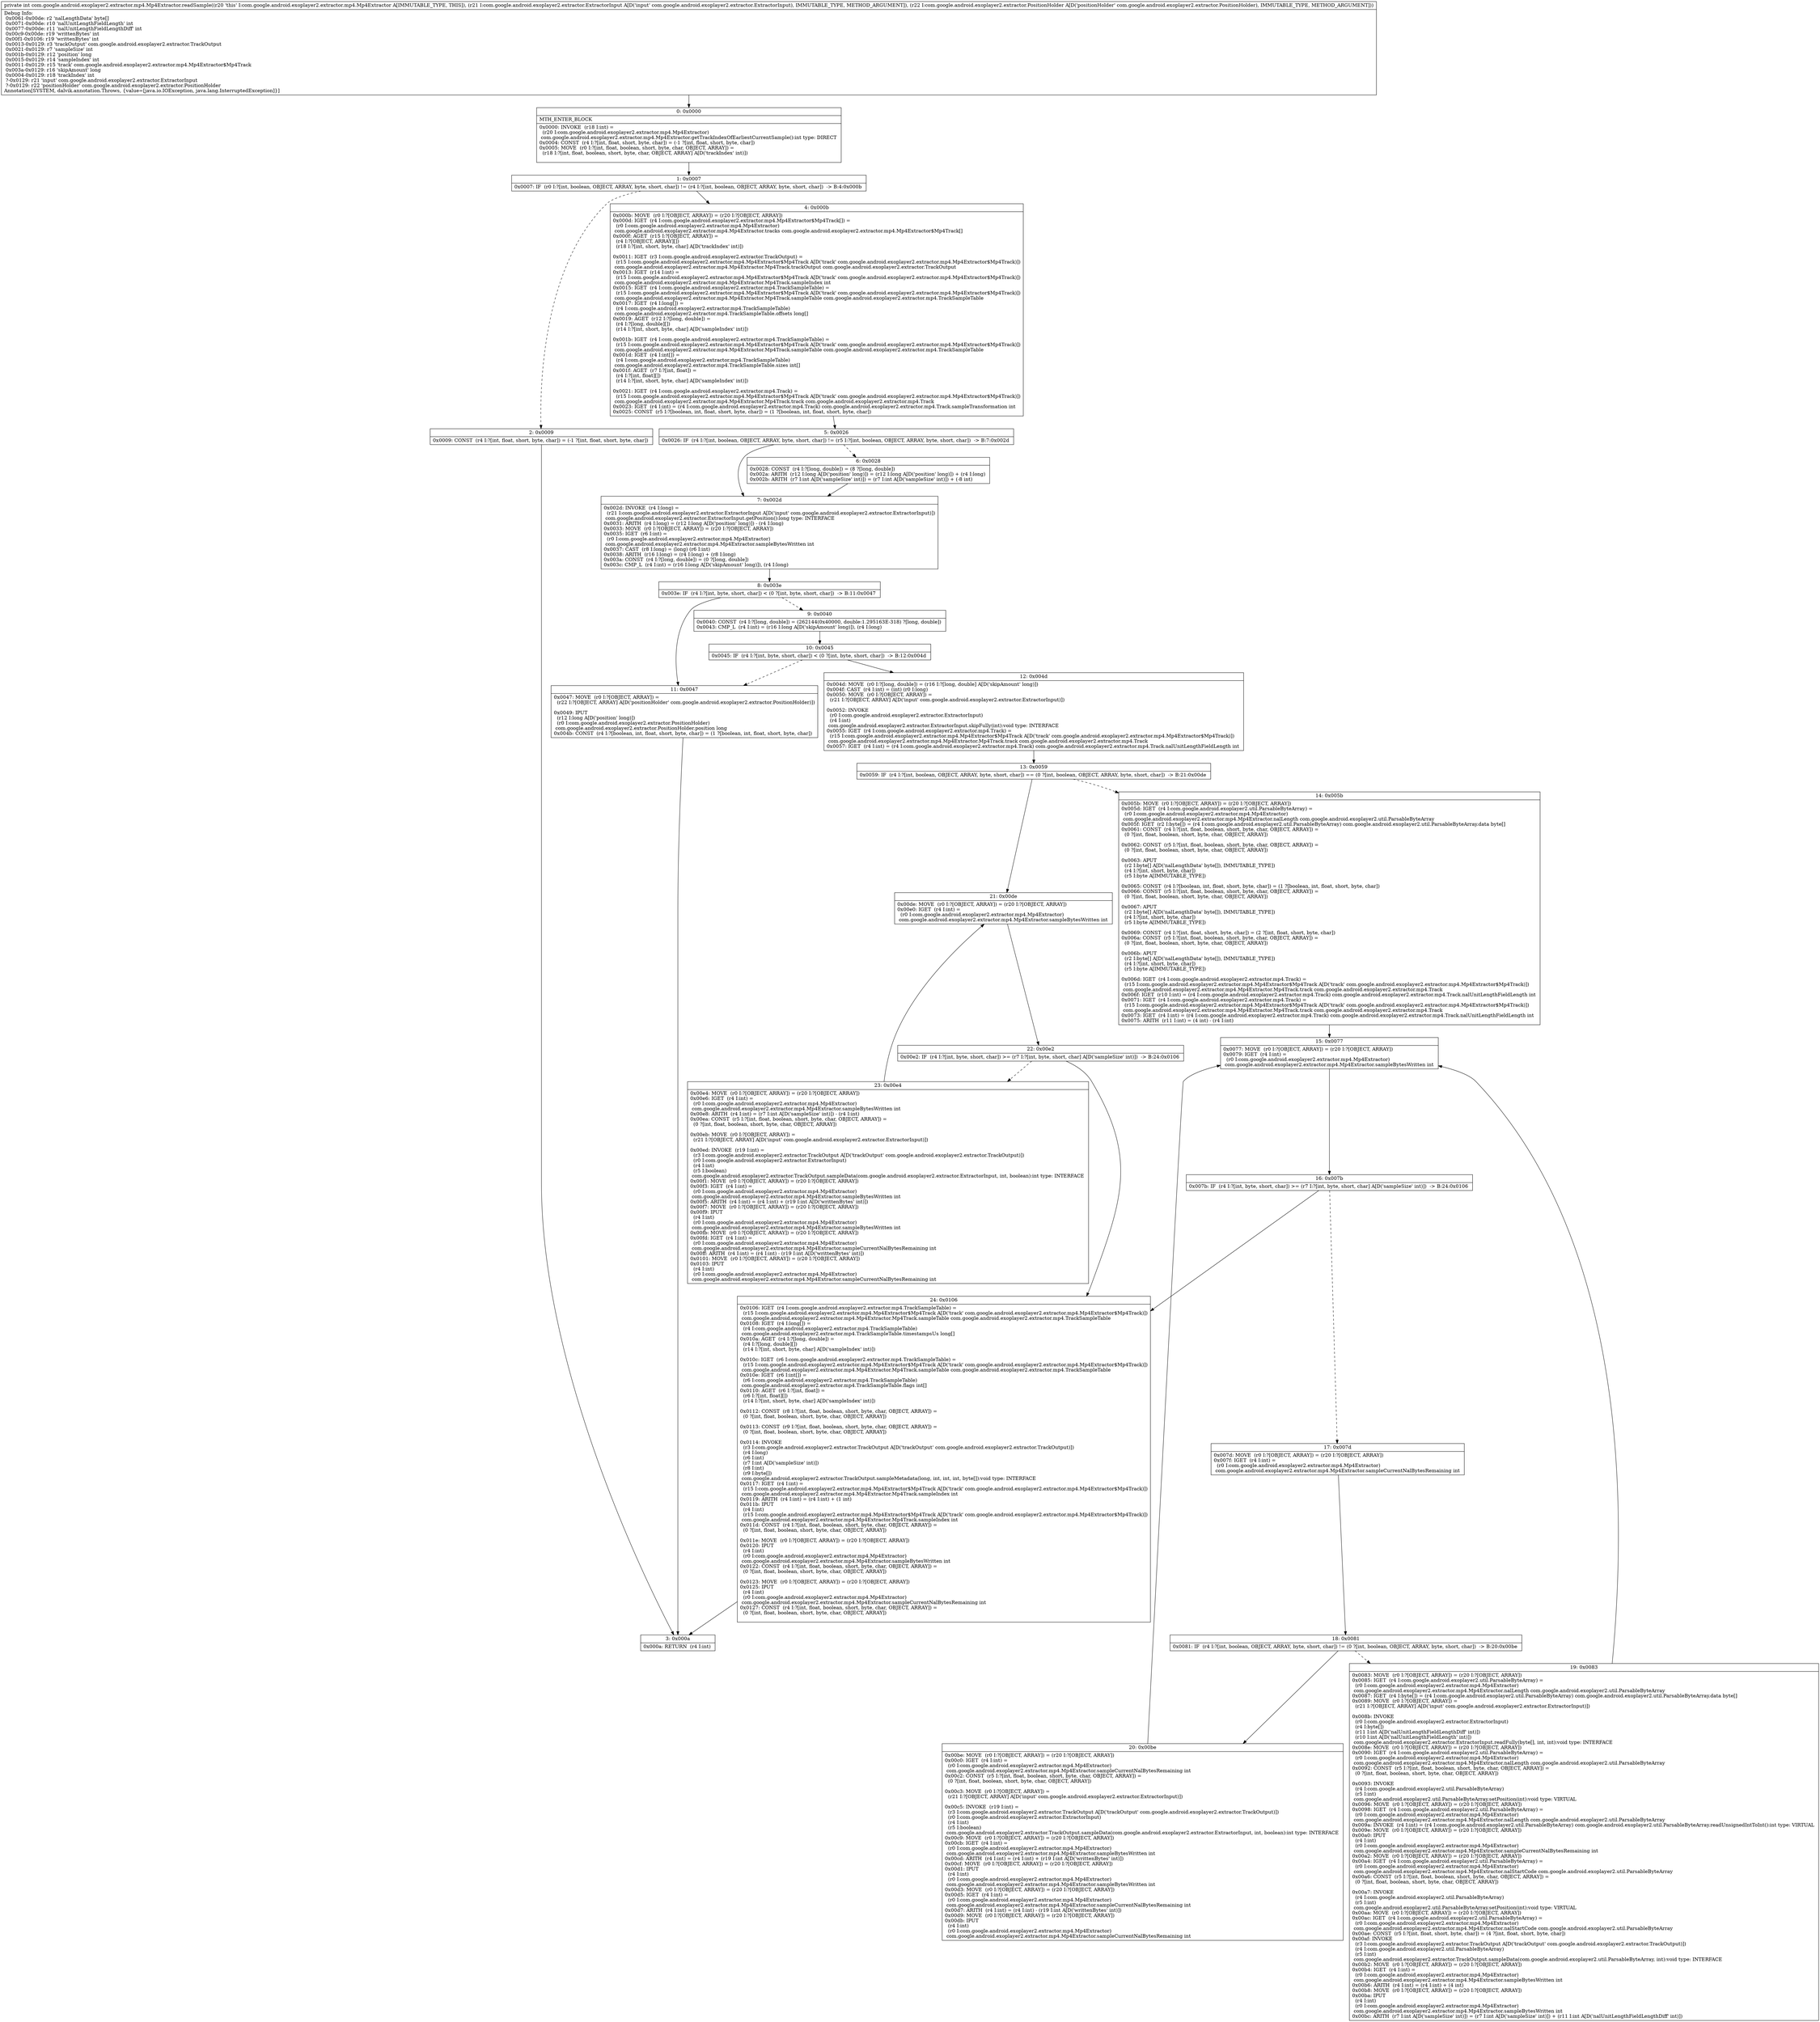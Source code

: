 digraph "CFG forcom.google.android.exoplayer2.extractor.mp4.Mp4Extractor.readSample(Lcom\/google\/android\/exoplayer2\/extractor\/ExtractorInput;Lcom\/google\/android\/exoplayer2\/extractor\/PositionHolder;)I" {
Node_0 [shape=record,label="{0\:\ 0x0000|MTH_ENTER_BLOCK\l|0x0000: INVOKE  (r18 I:int) = \l  (r20 I:com.google.android.exoplayer2.extractor.mp4.Mp4Extractor)\l com.google.android.exoplayer2.extractor.mp4.Mp4Extractor.getTrackIndexOfEarliestCurrentSample():int type: DIRECT \l0x0004: CONST  (r4 I:?[int, float, short, byte, char]) = (\-1 ?[int, float, short, byte, char]) \l0x0005: MOVE  (r0 I:?[int, float, boolean, short, byte, char, OBJECT, ARRAY]) = \l  (r18 I:?[int, float, boolean, short, byte, char, OBJECT, ARRAY] A[D('trackIndex' int)])\l \l}"];
Node_1 [shape=record,label="{1\:\ 0x0007|0x0007: IF  (r0 I:?[int, boolean, OBJECT, ARRAY, byte, short, char]) != (r4 I:?[int, boolean, OBJECT, ARRAY, byte, short, char])  \-\> B:4:0x000b \l}"];
Node_2 [shape=record,label="{2\:\ 0x0009|0x0009: CONST  (r4 I:?[int, float, short, byte, char]) = (\-1 ?[int, float, short, byte, char]) \l}"];
Node_3 [shape=record,label="{3\:\ 0x000a|0x000a: RETURN  (r4 I:int) \l}"];
Node_4 [shape=record,label="{4\:\ 0x000b|0x000b: MOVE  (r0 I:?[OBJECT, ARRAY]) = (r20 I:?[OBJECT, ARRAY]) \l0x000d: IGET  (r4 I:com.google.android.exoplayer2.extractor.mp4.Mp4Extractor$Mp4Track[]) = \l  (r0 I:com.google.android.exoplayer2.extractor.mp4.Mp4Extractor)\l com.google.android.exoplayer2.extractor.mp4.Mp4Extractor.tracks com.google.android.exoplayer2.extractor.mp4.Mp4Extractor$Mp4Track[] \l0x000f: AGET  (r15 I:?[OBJECT, ARRAY]) = \l  (r4 I:?[OBJECT, ARRAY][])\l  (r18 I:?[int, short, byte, char] A[D('trackIndex' int)])\l \l0x0011: IGET  (r3 I:com.google.android.exoplayer2.extractor.TrackOutput) = \l  (r15 I:com.google.android.exoplayer2.extractor.mp4.Mp4Extractor$Mp4Track A[D('track' com.google.android.exoplayer2.extractor.mp4.Mp4Extractor$Mp4Track)])\l com.google.android.exoplayer2.extractor.mp4.Mp4Extractor.Mp4Track.trackOutput com.google.android.exoplayer2.extractor.TrackOutput \l0x0013: IGET  (r14 I:int) = \l  (r15 I:com.google.android.exoplayer2.extractor.mp4.Mp4Extractor$Mp4Track A[D('track' com.google.android.exoplayer2.extractor.mp4.Mp4Extractor$Mp4Track)])\l com.google.android.exoplayer2.extractor.mp4.Mp4Extractor.Mp4Track.sampleIndex int \l0x0015: IGET  (r4 I:com.google.android.exoplayer2.extractor.mp4.TrackSampleTable) = \l  (r15 I:com.google.android.exoplayer2.extractor.mp4.Mp4Extractor$Mp4Track A[D('track' com.google.android.exoplayer2.extractor.mp4.Mp4Extractor$Mp4Track)])\l com.google.android.exoplayer2.extractor.mp4.Mp4Extractor.Mp4Track.sampleTable com.google.android.exoplayer2.extractor.mp4.TrackSampleTable \l0x0017: IGET  (r4 I:long[]) = \l  (r4 I:com.google.android.exoplayer2.extractor.mp4.TrackSampleTable)\l com.google.android.exoplayer2.extractor.mp4.TrackSampleTable.offsets long[] \l0x0019: AGET  (r12 I:?[long, double]) = \l  (r4 I:?[long, double][])\l  (r14 I:?[int, short, byte, char] A[D('sampleIndex' int)])\l \l0x001b: IGET  (r4 I:com.google.android.exoplayer2.extractor.mp4.TrackSampleTable) = \l  (r15 I:com.google.android.exoplayer2.extractor.mp4.Mp4Extractor$Mp4Track A[D('track' com.google.android.exoplayer2.extractor.mp4.Mp4Extractor$Mp4Track)])\l com.google.android.exoplayer2.extractor.mp4.Mp4Extractor.Mp4Track.sampleTable com.google.android.exoplayer2.extractor.mp4.TrackSampleTable \l0x001d: IGET  (r4 I:int[]) = \l  (r4 I:com.google.android.exoplayer2.extractor.mp4.TrackSampleTable)\l com.google.android.exoplayer2.extractor.mp4.TrackSampleTable.sizes int[] \l0x001f: AGET  (r7 I:?[int, float]) = \l  (r4 I:?[int, float][])\l  (r14 I:?[int, short, byte, char] A[D('sampleIndex' int)])\l \l0x0021: IGET  (r4 I:com.google.android.exoplayer2.extractor.mp4.Track) = \l  (r15 I:com.google.android.exoplayer2.extractor.mp4.Mp4Extractor$Mp4Track A[D('track' com.google.android.exoplayer2.extractor.mp4.Mp4Extractor$Mp4Track)])\l com.google.android.exoplayer2.extractor.mp4.Mp4Extractor.Mp4Track.track com.google.android.exoplayer2.extractor.mp4.Track \l0x0023: IGET  (r4 I:int) = (r4 I:com.google.android.exoplayer2.extractor.mp4.Track) com.google.android.exoplayer2.extractor.mp4.Track.sampleTransformation int \l0x0025: CONST  (r5 I:?[boolean, int, float, short, byte, char]) = (1 ?[boolean, int, float, short, byte, char]) \l}"];
Node_5 [shape=record,label="{5\:\ 0x0026|0x0026: IF  (r4 I:?[int, boolean, OBJECT, ARRAY, byte, short, char]) != (r5 I:?[int, boolean, OBJECT, ARRAY, byte, short, char])  \-\> B:7:0x002d \l}"];
Node_6 [shape=record,label="{6\:\ 0x0028|0x0028: CONST  (r4 I:?[long, double]) = (8 ?[long, double]) \l0x002a: ARITH  (r12 I:long A[D('position' long)]) = (r12 I:long A[D('position' long)]) + (r4 I:long) \l0x002b: ARITH  (r7 I:int A[D('sampleSize' int)]) = (r7 I:int A[D('sampleSize' int)]) + (\-8 int) \l}"];
Node_7 [shape=record,label="{7\:\ 0x002d|0x002d: INVOKE  (r4 I:long) = \l  (r21 I:com.google.android.exoplayer2.extractor.ExtractorInput A[D('input' com.google.android.exoplayer2.extractor.ExtractorInput)])\l com.google.android.exoplayer2.extractor.ExtractorInput.getPosition():long type: INTERFACE \l0x0031: ARITH  (r4 I:long) = (r12 I:long A[D('position' long)]) \- (r4 I:long) \l0x0033: MOVE  (r0 I:?[OBJECT, ARRAY]) = (r20 I:?[OBJECT, ARRAY]) \l0x0035: IGET  (r6 I:int) = \l  (r0 I:com.google.android.exoplayer2.extractor.mp4.Mp4Extractor)\l com.google.android.exoplayer2.extractor.mp4.Mp4Extractor.sampleBytesWritten int \l0x0037: CAST  (r8 I:long) = (long) (r6 I:int) \l0x0038: ARITH  (r16 I:long) = (r4 I:long) + (r8 I:long) \l0x003a: CONST  (r4 I:?[long, double]) = (0 ?[long, double]) \l0x003c: CMP_L  (r4 I:int) = (r16 I:long A[D('skipAmount' long)]), (r4 I:long) \l}"];
Node_8 [shape=record,label="{8\:\ 0x003e|0x003e: IF  (r4 I:?[int, byte, short, char]) \< (0 ?[int, byte, short, char])  \-\> B:11:0x0047 \l}"];
Node_9 [shape=record,label="{9\:\ 0x0040|0x0040: CONST  (r4 I:?[long, double]) = (262144(0x40000, double:1.295163E\-318) ?[long, double]) \l0x0043: CMP_L  (r4 I:int) = (r16 I:long A[D('skipAmount' long)]), (r4 I:long) \l}"];
Node_10 [shape=record,label="{10\:\ 0x0045|0x0045: IF  (r4 I:?[int, byte, short, char]) \< (0 ?[int, byte, short, char])  \-\> B:12:0x004d \l}"];
Node_11 [shape=record,label="{11\:\ 0x0047|0x0047: MOVE  (r0 I:?[OBJECT, ARRAY]) = \l  (r22 I:?[OBJECT, ARRAY] A[D('positionHolder' com.google.android.exoplayer2.extractor.PositionHolder)])\l \l0x0049: IPUT  \l  (r12 I:long A[D('position' long)])\l  (r0 I:com.google.android.exoplayer2.extractor.PositionHolder)\l com.google.android.exoplayer2.extractor.PositionHolder.position long \l0x004b: CONST  (r4 I:?[boolean, int, float, short, byte, char]) = (1 ?[boolean, int, float, short, byte, char]) \l}"];
Node_12 [shape=record,label="{12\:\ 0x004d|0x004d: MOVE  (r0 I:?[long, double]) = (r16 I:?[long, double] A[D('skipAmount' long)]) \l0x004f: CAST  (r4 I:int) = (int) (r0 I:long) \l0x0050: MOVE  (r0 I:?[OBJECT, ARRAY]) = \l  (r21 I:?[OBJECT, ARRAY] A[D('input' com.google.android.exoplayer2.extractor.ExtractorInput)])\l \l0x0052: INVOKE  \l  (r0 I:com.google.android.exoplayer2.extractor.ExtractorInput)\l  (r4 I:int)\l com.google.android.exoplayer2.extractor.ExtractorInput.skipFully(int):void type: INTERFACE \l0x0055: IGET  (r4 I:com.google.android.exoplayer2.extractor.mp4.Track) = \l  (r15 I:com.google.android.exoplayer2.extractor.mp4.Mp4Extractor$Mp4Track A[D('track' com.google.android.exoplayer2.extractor.mp4.Mp4Extractor$Mp4Track)])\l com.google.android.exoplayer2.extractor.mp4.Mp4Extractor.Mp4Track.track com.google.android.exoplayer2.extractor.mp4.Track \l0x0057: IGET  (r4 I:int) = (r4 I:com.google.android.exoplayer2.extractor.mp4.Track) com.google.android.exoplayer2.extractor.mp4.Track.nalUnitLengthFieldLength int \l}"];
Node_13 [shape=record,label="{13\:\ 0x0059|0x0059: IF  (r4 I:?[int, boolean, OBJECT, ARRAY, byte, short, char]) == (0 ?[int, boolean, OBJECT, ARRAY, byte, short, char])  \-\> B:21:0x00de \l}"];
Node_14 [shape=record,label="{14\:\ 0x005b|0x005b: MOVE  (r0 I:?[OBJECT, ARRAY]) = (r20 I:?[OBJECT, ARRAY]) \l0x005d: IGET  (r4 I:com.google.android.exoplayer2.util.ParsableByteArray) = \l  (r0 I:com.google.android.exoplayer2.extractor.mp4.Mp4Extractor)\l com.google.android.exoplayer2.extractor.mp4.Mp4Extractor.nalLength com.google.android.exoplayer2.util.ParsableByteArray \l0x005f: IGET  (r2 I:byte[]) = (r4 I:com.google.android.exoplayer2.util.ParsableByteArray) com.google.android.exoplayer2.util.ParsableByteArray.data byte[] \l0x0061: CONST  (r4 I:?[int, float, boolean, short, byte, char, OBJECT, ARRAY]) = \l  (0 ?[int, float, boolean, short, byte, char, OBJECT, ARRAY])\l \l0x0062: CONST  (r5 I:?[int, float, boolean, short, byte, char, OBJECT, ARRAY]) = \l  (0 ?[int, float, boolean, short, byte, char, OBJECT, ARRAY])\l \l0x0063: APUT  \l  (r2 I:byte[] A[D('nalLengthData' byte[]), IMMUTABLE_TYPE])\l  (r4 I:?[int, short, byte, char])\l  (r5 I:byte A[IMMUTABLE_TYPE])\l \l0x0065: CONST  (r4 I:?[boolean, int, float, short, byte, char]) = (1 ?[boolean, int, float, short, byte, char]) \l0x0066: CONST  (r5 I:?[int, float, boolean, short, byte, char, OBJECT, ARRAY]) = \l  (0 ?[int, float, boolean, short, byte, char, OBJECT, ARRAY])\l \l0x0067: APUT  \l  (r2 I:byte[] A[D('nalLengthData' byte[]), IMMUTABLE_TYPE])\l  (r4 I:?[int, short, byte, char])\l  (r5 I:byte A[IMMUTABLE_TYPE])\l \l0x0069: CONST  (r4 I:?[int, float, short, byte, char]) = (2 ?[int, float, short, byte, char]) \l0x006a: CONST  (r5 I:?[int, float, boolean, short, byte, char, OBJECT, ARRAY]) = \l  (0 ?[int, float, boolean, short, byte, char, OBJECT, ARRAY])\l \l0x006b: APUT  \l  (r2 I:byte[] A[D('nalLengthData' byte[]), IMMUTABLE_TYPE])\l  (r4 I:?[int, short, byte, char])\l  (r5 I:byte A[IMMUTABLE_TYPE])\l \l0x006d: IGET  (r4 I:com.google.android.exoplayer2.extractor.mp4.Track) = \l  (r15 I:com.google.android.exoplayer2.extractor.mp4.Mp4Extractor$Mp4Track A[D('track' com.google.android.exoplayer2.extractor.mp4.Mp4Extractor$Mp4Track)])\l com.google.android.exoplayer2.extractor.mp4.Mp4Extractor.Mp4Track.track com.google.android.exoplayer2.extractor.mp4.Track \l0x006f: IGET  (r10 I:int) = (r4 I:com.google.android.exoplayer2.extractor.mp4.Track) com.google.android.exoplayer2.extractor.mp4.Track.nalUnitLengthFieldLength int \l0x0071: IGET  (r4 I:com.google.android.exoplayer2.extractor.mp4.Track) = \l  (r15 I:com.google.android.exoplayer2.extractor.mp4.Mp4Extractor$Mp4Track A[D('track' com.google.android.exoplayer2.extractor.mp4.Mp4Extractor$Mp4Track)])\l com.google.android.exoplayer2.extractor.mp4.Mp4Extractor.Mp4Track.track com.google.android.exoplayer2.extractor.mp4.Track \l0x0073: IGET  (r4 I:int) = (r4 I:com.google.android.exoplayer2.extractor.mp4.Track) com.google.android.exoplayer2.extractor.mp4.Track.nalUnitLengthFieldLength int \l0x0075: ARITH  (r11 I:int) = (4 int) \- (r4 I:int) \l}"];
Node_15 [shape=record,label="{15\:\ 0x0077|0x0077: MOVE  (r0 I:?[OBJECT, ARRAY]) = (r20 I:?[OBJECT, ARRAY]) \l0x0079: IGET  (r4 I:int) = \l  (r0 I:com.google.android.exoplayer2.extractor.mp4.Mp4Extractor)\l com.google.android.exoplayer2.extractor.mp4.Mp4Extractor.sampleBytesWritten int \l}"];
Node_16 [shape=record,label="{16\:\ 0x007b|0x007b: IF  (r4 I:?[int, byte, short, char]) \>= (r7 I:?[int, byte, short, char] A[D('sampleSize' int)])  \-\> B:24:0x0106 \l}"];
Node_17 [shape=record,label="{17\:\ 0x007d|0x007d: MOVE  (r0 I:?[OBJECT, ARRAY]) = (r20 I:?[OBJECT, ARRAY]) \l0x007f: IGET  (r4 I:int) = \l  (r0 I:com.google.android.exoplayer2.extractor.mp4.Mp4Extractor)\l com.google.android.exoplayer2.extractor.mp4.Mp4Extractor.sampleCurrentNalBytesRemaining int \l}"];
Node_18 [shape=record,label="{18\:\ 0x0081|0x0081: IF  (r4 I:?[int, boolean, OBJECT, ARRAY, byte, short, char]) != (0 ?[int, boolean, OBJECT, ARRAY, byte, short, char])  \-\> B:20:0x00be \l}"];
Node_19 [shape=record,label="{19\:\ 0x0083|0x0083: MOVE  (r0 I:?[OBJECT, ARRAY]) = (r20 I:?[OBJECT, ARRAY]) \l0x0085: IGET  (r4 I:com.google.android.exoplayer2.util.ParsableByteArray) = \l  (r0 I:com.google.android.exoplayer2.extractor.mp4.Mp4Extractor)\l com.google.android.exoplayer2.extractor.mp4.Mp4Extractor.nalLength com.google.android.exoplayer2.util.ParsableByteArray \l0x0087: IGET  (r4 I:byte[]) = (r4 I:com.google.android.exoplayer2.util.ParsableByteArray) com.google.android.exoplayer2.util.ParsableByteArray.data byte[] \l0x0089: MOVE  (r0 I:?[OBJECT, ARRAY]) = \l  (r21 I:?[OBJECT, ARRAY] A[D('input' com.google.android.exoplayer2.extractor.ExtractorInput)])\l \l0x008b: INVOKE  \l  (r0 I:com.google.android.exoplayer2.extractor.ExtractorInput)\l  (r4 I:byte[])\l  (r11 I:int A[D('nalUnitLengthFieldLengthDiff' int)])\l  (r10 I:int A[D('nalUnitLengthFieldLength' int)])\l com.google.android.exoplayer2.extractor.ExtractorInput.readFully(byte[], int, int):void type: INTERFACE \l0x008e: MOVE  (r0 I:?[OBJECT, ARRAY]) = (r20 I:?[OBJECT, ARRAY]) \l0x0090: IGET  (r4 I:com.google.android.exoplayer2.util.ParsableByteArray) = \l  (r0 I:com.google.android.exoplayer2.extractor.mp4.Mp4Extractor)\l com.google.android.exoplayer2.extractor.mp4.Mp4Extractor.nalLength com.google.android.exoplayer2.util.ParsableByteArray \l0x0092: CONST  (r5 I:?[int, float, boolean, short, byte, char, OBJECT, ARRAY]) = \l  (0 ?[int, float, boolean, short, byte, char, OBJECT, ARRAY])\l \l0x0093: INVOKE  \l  (r4 I:com.google.android.exoplayer2.util.ParsableByteArray)\l  (r5 I:int)\l com.google.android.exoplayer2.util.ParsableByteArray.setPosition(int):void type: VIRTUAL \l0x0096: MOVE  (r0 I:?[OBJECT, ARRAY]) = (r20 I:?[OBJECT, ARRAY]) \l0x0098: IGET  (r4 I:com.google.android.exoplayer2.util.ParsableByteArray) = \l  (r0 I:com.google.android.exoplayer2.extractor.mp4.Mp4Extractor)\l com.google.android.exoplayer2.extractor.mp4.Mp4Extractor.nalLength com.google.android.exoplayer2.util.ParsableByteArray \l0x009a: INVOKE  (r4 I:int) = (r4 I:com.google.android.exoplayer2.util.ParsableByteArray) com.google.android.exoplayer2.util.ParsableByteArray.readUnsignedIntToInt():int type: VIRTUAL \l0x009e: MOVE  (r0 I:?[OBJECT, ARRAY]) = (r20 I:?[OBJECT, ARRAY]) \l0x00a0: IPUT  \l  (r4 I:int)\l  (r0 I:com.google.android.exoplayer2.extractor.mp4.Mp4Extractor)\l com.google.android.exoplayer2.extractor.mp4.Mp4Extractor.sampleCurrentNalBytesRemaining int \l0x00a2: MOVE  (r0 I:?[OBJECT, ARRAY]) = (r20 I:?[OBJECT, ARRAY]) \l0x00a4: IGET  (r4 I:com.google.android.exoplayer2.util.ParsableByteArray) = \l  (r0 I:com.google.android.exoplayer2.extractor.mp4.Mp4Extractor)\l com.google.android.exoplayer2.extractor.mp4.Mp4Extractor.nalStartCode com.google.android.exoplayer2.util.ParsableByteArray \l0x00a6: CONST  (r5 I:?[int, float, boolean, short, byte, char, OBJECT, ARRAY]) = \l  (0 ?[int, float, boolean, short, byte, char, OBJECT, ARRAY])\l \l0x00a7: INVOKE  \l  (r4 I:com.google.android.exoplayer2.util.ParsableByteArray)\l  (r5 I:int)\l com.google.android.exoplayer2.util.ParsableByteArray.setPosition(int):void type: VIRTUAL \l0x00aa: MOVE  (r0 I:?[OBJECT, ARRAY]) = (r20 I:?[OBJECT, ARRAY]) \l0x00ac: IGET  (r4 I:com.google.android.exoplayer2.util.ParsableByteArray) = \l  (r0 I:com.google.android.exoplayer2.extractor.mp4.Mp4Extractor)\l com.google.android.exoplayer2.extractor.mp4.Mp4Extractor.nalStartCode com.google.android.exoplayer2.util.ParsableByteArray \l0x00ae: CONST  (r5 I:?[int, float, short, byte, char]) = (4 ?[int, float, short, byte, char]) \l0x00af: INVOKE  \l  (r3 I:com.google.android.exoplayer2.extractor.TrackOutput A[D('trackOutput' com.google.android.exoplayer2.extractor.TrackOutput)])\l  (r4 I:com.google.android.exoplayer2.util.ParsableByteArray)\l  (r5 I:int)\l com.google.android.exoplayer2.extractor.TrackOutput.sampleData(com.google.android.exoplayer2.util.ParsableByteArray, int):void type: INTERFACE \l0x00b2: MOVE  (r0 I:?[OBJECT, ARRAY]) = (r20 I:?[OBJECT, ARRAY]) \l0x00b4: IGET  (r4 I:int) = \l  (r0 I:com.google.android.exoplayer2.extractor.mp4.Mp4Extractor)\l com.google.android.exoplayer2.extractor.mp4.Mp4Extractor.sampleBytesWritten int \l0x00b6: ARITH  (r4 I:int) = (r4 I:int) + (4 int) \l0x00b8: MOVE  (r0 I:?[OBJECT, ARRAY]) = (r20 I:?[OBJECT, ARRAY]) \l0x00ba: IPUT  \l  (r4 I:int)\l  (r0 I:com.google.android.exoplayer2.extractor.mp4.Mp4Extractor)\l com.google.android.exoplayer2.extractor.mp4.Mp4Extractor.sampleBytesWritten int \l0x00bc: ARITH  (r7 I:int A[D('sampleSize' int)]) = (r7 I:int A[D('sampleSize' int)]) + (r11 I:int A[D('nalUnitLengthFieldLengthDiff' int)]) \l}"];
Node_20 [shape=record,label="{20\:\ 0x00be|0x00be: MOVE  (r0 I:?[OBJECT, ARRAY]) = (r20 I:?[OBJECT, ARRAY]) \l0x00c0: IGET  (r4 I:int) = \l  (r0 I:com.google.android.exoplayer2.extractor.mp4.Mp4Extractor)\l com.google.android.exoplayer2.extractor.mp4.Mp4Extractor.sampleCurrentNalBytesRemaining int \l0x00c2: CONST  (r5 I:?[int, float, boolean, short, byte, char, OBJECT, ARRAY]) = \l  (0 ?[int, float, boolean, short, byte, char, OBJECT, ARRAY])\l \l0x00c3: MOVE  (r0 I:?[OBJECT, ARRAY]) = \l  (r21 I:?[OBJECT, ARRAY] A[D('input' com.google.android.exoplayer2.extractor.ExtractorInput)])\l \l0x00c5: INVOKE  (r19 I:int) = \l  (r3 I:com.google.android.exoplayer2.extractor.TrackOutput A[D('trackOutput' com.google.android.exoplayer2.extractor.TrackOutput)])\l  (r0 I:com.google.android.exoplayer2.extractor.ExtractorInput)\l  (r4 I:int)\l  (r5 I:boolean)\l com.google.android.exoplayer2.extractor.TrackOutput.sampleData(com.google.android.exoplayer2.extractor.ExtractorInput, int, boolean):int type: INTERFACE \l0x00c9: MOVE  (r0 I:?[OBJECT, ARRAY]) = (r20 I:?[OBJECT, ARRAY]) \l0x00cb: IGET  (r4 I:int) = \l  (r0 I:com.google.android.exoplayer2.extractor.mp4.Mp4Extractor)\l com.google.android.exoplayer2.extractor.mp4.Mp4Extractor.sampleBytesWritten int \l0x00cd: ARITH  (r4 I:int) = (r4 I:int) + (r19 I:int A[D('writtenBytes' int)]) \l0x00cf: MOVE  (r0 I:?[OBJECT, ARRAY]) = (r20 I:?[OBJECT, ARRAY]) \l0x00d1: IPUT  \l  (r4 I:int)\l  (r0 I:com.google.android.exoplayer2.extractor.mp4.Mp4Extractor)\l com.google.android.exoplayer2.extractor.mp4.Mp4Extractor.sampleBytesWritten int \l0x00d3: MOVE  (r0 I:?[OBJECT, ARRAY]) = (r20 I:?[OBJECT, ARRAY]) \l0x00d5: IGET  (r4 I:int) = \l  (r0 I:com.google.android.exoplayer2.extractor.mp4.Mp4Extractor)\l com.google.android.exoplayer2.extractor.mp4.Mp4Extractor.sampleCurrentNalBytesRemaining int \l0x00d7: ARITH  (r4 I:int) = (r4 I:int) \- (r19 I:int A[D('writtenBytes' int)]) \l0x00d9: MOVE  (r0 I:?[OBJECT, ARRAY]) = (r20 I:?[OBJECT, ARRAY]) \l0x00db: IPUT  \l  (r4 I:int)\l  (r0 I:com.google.android.exoplayer2.extractor.mp4.Mp4Extractor)\l com.google.android.exoplayer2.extractor.mp4.Mp4Extractor.sampleCurrentNalBytesRemaining int \l}"];
Node_21 [shape=record,label="{21\:\ 0x00de|0x00de: MOVE  (r0 I:?[OBJECT, ARRAY]) = (r20 I:?[OBJECT, ARRAY]) \l0x00e0: IGET  (r4 I:int) = \l  (r0 I:com.google.android.exoplayer2.extractor.mp4.Mp4Extractor)\l com.google.android.exoplayer2.extractor.mp4.Mp4Extractor.sampleBytesWritten int \l}"];
Node_22 [shape=record,label="{22\:\ 0x00e2|0x00e2: IF  (r4 I:?[int, byte, short, char]) \>= (r7 I:?[int, byte, short, char] A[D('sampleSize' int)])  \-\> B:24:0x0106 \l}"];
Node_23 [shape=record,label="{23\:\ 0x00e4|0x00e4: MOVE  (r0 I:?[OBJECT, ARRAY]) = (r20 I:?[OBJECT, ARRAY]) \l0x00e6: IGET  (r4 I:int) = \l  (r0 I:com.google.android.exoplayer2.extractor.mp4.Mp4Extractor)\l com.google.android.exoplayer2.extractor.mp4.Mp4Extractor.sampleBytesWritten int \l0x00e8: ARITH  (r4 I:int) = (r7 I:int A[D('sampleSize' int)]) \- (r4 I:int) \l0x00ea: CONST  (r5 I:?[int, float, boolean, short, byte, char, OBJECT, ARRAY]) = \l  (0 ?[int, float, boolean, short, byte, char, OBJECT, ARRAY])\l \l0x00eb: MOVE  (r0 I:?[OBJECT, ARRAY]) = \l  (r21 I:?[OBJECT, ARRAY] A[D('input' com.google.android.exoplayer2.extractor.ExtractorInput)])\l \l0x00ed: INVOKE  (r19 I:int) = \l  (r3 I:com.google.android.exoplayer2.extractor.TrackOutput A[D('trackOutput' com.google.android.exoplayer2.extractor.TrackOutput)])\l  (r0 I:com.google.android.exoplayer2.extractor.ExtractorInput)\l  (r4 I:int)\l  (r5 I:boolean)\l com.google.android.exoplayer2.extractor.TrackOutput.sampleData(com.google.android.exoplayer2.extractor.ExtractorInput, int, boolean):int type: INTERFACE \l0x00f1: MOVE  (r0 I:?[OBJECT, ARRAY]) = (r20 I:?[OBJECT, ARRAY]) \l0x00f3: IGET  (r4 I:int) = \l  (r0 I:com.google.android.exoplayer2.extractor.mp4.Mp4Extractor)\l com.google.android.exoplayer2.extractor.mp4.Mp4Extractor.sampleBytesWritten int \l0x00f5: ARITH  (r4 I:int) = (r4 I:int) + (r19 I:int A[D('writtenBytes' int)]) \l0x00f7: MOVE  (r0 I:?[OBJECT, ARRAY]) = (r20 I:?[OBJECT, ARRAY]) \l0x00f9: IPUT  \l  (r4 I:int)\l  (r0 I:com.google.android.exoplayer2.extractor.mp4.Mp4Extractor)\l com.google.android.exoplayer2.extractor.mp4.Mp4Extractor.sampleBytesWritten int \l0x00fb: MOVE  (r0 I:?[OBJECT, ARRAY]) = (r20 I:?[OBJECT, ARRAY]) \l0x00fd: IGET  (r4 I:int) = \l  (r0 I:com.google.android.exoplayer2.extractor.mp4.Mp4Extractor)\l com.google.android.exoplayer2.extractor.mp4.Mp4Extractor.sampleCurrentNalBytesRemaining int \l0x00ff: ARITH  (r4 I:int) = (r4 I:int) \- (r19 I:int A[D('writtenBytes' int)]) \l0x0101: MOVE  (r0 I:?[OBJECT, ARRAY]) = (r20 I:?[OBJECT, ARRAY]) \l0x0103: IPUT  \l  (r4 I:int)\l  (r0 I:com.google.android.exoplayer2.extractor.mp4.Mp4Extractor)\l com.google.android.exoplayer2.extractor.mp4.Mp4Extractor.sampleCurrentNalBytesRemaining int \l}"];
Node_24 [shape=record,label="{24\:\ 0x0106|0x0106: IGET  (r4 I:com.google.android.exoplayer2.extractor.mp4.TrackSampleTable) = \l  (r15 I:com.google.android.exoplayer2.extractor.mp4.Mp4Extractor$Mp4Track A[D('track' com.google.android.exoplayer2.extractor.mp4.Mp4Extractor$Mp4Track)])\l com.google.android.exoplayer2.extractor.mp4.Mp4Extractor.Mp4Track.sampleTable com.google.android.exoplayer2.extractor.mp4.TrackSampleTable \l0x0108: IGET  (r4 I:long[]) = \l  (r4 I:com.google.android.exoplayer2.extractor.mp4.TrackSampleTable)\l com.google.android.exoplayer2.extractor.mp4.TrackSampleTable.timestampsUs long[] \l0x010a: AGET  (r4 I:?[long, double]) = \l  (r4 I:?[long, double][])\l  (r14 I:?[int, short, byte, char] A[D('sampleIndex' int)])\l \l0x010c: IGET  (r6 I:com.google.android.exoplayer2.extractor.mp4.TrackSampleTable) = \l  (r15 I:com.google.android.exoplayer2.extractor.mp4.Mp4Extractor$Mp4Track A[D('track' com.google.android.exoplayer2.extractor.mp4.Mp4Extractor$Mp4Track)])\l com.google.android.exoplayer2.extractor.mp4.Mp4Extractor.Mp4Track.sampleTable com.google.android.exoplayer2.extractor.mp4.TrackSampleTable \l0x010e: IGET  (r6 I:int[]) = \l  (r6 I:com.google.android.exoplayer2.extractor.mp4.TrackSampleTable)\l com.google.android.exoplayer2.extractor.mp4.TrackSampleTable.flags int[] \l0x0110: AGET  (r6 I:?[int, float]) = \l  (r6 I:?[int, float][])\l  (r14 I:?[int, short, byte, char] A[D('sampleIndex' int)])\l \l0x0112: CONST  (r8 I:?[int, float, boolean, short, byte, char, OBJECT, ARRAY]) = \l  (0 ?[int, float, boolean, short, byte, char, OBJECT, ARRAY])\l \l0x0113: CONST  (r9 I:?[int, float, boolean, short, byte, char, OBJECT, ARRAY]) = \l  (0 ?[int, float, boolean, short, byte, char, OBJECT, ARRAY])\l \l0x0114: INVOKE  \l  (r3 I:com.google.android.exoplayer2.extractor.TrackOutput A[D('trackOutput' com.google.android.exoplayer2.extractor.TrackOutput)])\l  (r4 I:long)\l  (r6 I:int)\l  (r7 I:int A[D('sampleSize' int)])\l  (r8 I:int)\l  (r9 I:byte[])\l com.google.android.exoplayer2.extractor.TrackOutput.sampleMetadata(long, int, int, int, byte[]):void type: INTERFACE \l0x0117: IGET  (r4 I:int) = \l  (r15 I:com.google.android.exoplayer2.extractor.mp4.Mp4Extractor$Mp4Track A[D('track' com.google.android.exoplayer2.extractor.mp4.Mp4Extractor$Mp4Track)])\l com.google.android.exoplayer2.extractor.mp4.Mp4Extractor.Mp4Track.sampleIndex int \l0x0119: ARITH  (r4 I:int) = (r4 I:int) + (1 int) \l0x011b: IPUT  \l  (r4 I:int)\l  (r15 I:com.google.android.exoplayer2.extractor.mp4.Mp4Extractor$Mp4Track A[D('track' com.google.android.exoplayer2.extractor.mp4.Mp4Extractor$Mp4Track)])\l com.google.android.exoplayer2.extractor.mp4.Mp4Extractor.Mp4Track.sampleIndex int \l0x011d: CONST  (r4 I:?[int, float, boolean, short, byte, char, OBJECT, ARRAY]) = \l  (0 ?[int, float, boolean, short, byte, char, OBJECT, ARRAY])\l \l0x011e: MOVE  (r0 I:?[OBJECT, ARRAY]) = (r20 I:?[OBJECT, ARRAY]) \l0x0120: IPUT  \l  (r4 I:int)\l  (r0 I:com.google.android.exoplayer2.extractor.mp4.Mp4Extractor)\l com.google.android.exoplayer2.extractor.mp4.Mp4Extractor.sampleBytesWritten int \l0x0122: CONST  (r4 I:?[int, float, boolean, short, byte, char, OBJECT, ARRAY]) = \l  (0 ?[int, float, boolean, short, byte, char, OBJECT, ARRAY])\l \l0x0123: MOVE  (r0 I:?[OBJECT, ARRAY]) = (r20 I:?[OBJECT, ARRAY]) \l0x0125: IPUT  \l  (r4 I:int)\l  (r0 I:com.google.android.exoplayer2.extractor.mp4.Mp4Extractor)\l com.google.android.exoplayer2.extractor.mp4.Mp4Extractor.sampleCurrentNalBytesRemaining int \l0x0127: CONST  (r4 I:?[int, float, boolean, short, byte, char, OBJECT, ARRAY]) = \l  (0 ?[int, float, boolean, short, byte, char, OBJECT, ARRAY])\l \l}"];
MethodNode[shape=record,label="{private int com.google.android.exoplayer2.extractor.mp4.Mp4Extractor.readSample((r20 'this' I:com.google.android.exoplayer2.extractor.mp4.Mp4Extractor A[IMMUTABLE_TYPE, THIS]), (r21 I:com.google.android.exoplayer2.extractor.ExtractorInput A[D('input' com.google.android.exoplayer2.extractor.ExtractorInput), IMMUTABLE_TYPE, METHOD_ARGUMENT]), (r22 I:com.google.android.exoplayer2.extractor.PositionHolder A[D('positionHolder' com.google.android.exoplayer2.extractor.PositionHolder), IMMUTABLE_TYPE, METHOD_ARGUMENT]))  | Debug Info:\l  0x0061\-0x00de: r2 'nalLengthData' byte[]\l  0x0071\-0x00de: r10 'nalUnitLengthFieldLength' int\l  0x0077\-0x00de: r11 'nalUnitLengthFieldLengthDiff' int\l  0x00c9\-0x00de: r19 'writtenBytes' int\l  0x00f1\-0x0106: r19 'writtenBytes' int\l  0x0013\-0x0129: r3 'trackOutput' com.google.android.exoplayer2.extractor.TrackOutput\l  0x0021\-0x0129: r7 'sampleSize' int\l  0x001b\-0x0129: r12 'position' long\l  0x0015\-0x0129: r14 'sampleIndex' int\l  0x0011\-0x0129: r15 'track' com.google.android.exoplayer2.extractor.mp4.Mp4Extractor$Mp4Track\l  0x003a\-0x0129: r16 'skipAmount' long\l  0x0004\-0x0129: r18 'trackIndex' int\l  ?\-0x0129: r21 'input' com.google.android.exoplayer2.extractor.ExtractorInput\l  ?\-0x0129: r22 'positionHolder' com.google.android.exoplayer2.extractor.PositionHolder\lAnnotation[SYSTEM, dalvik.annotation.Throws, \{value=[java.io.IOException, java.lang.InterruptedException]\}]\l}"];
MethodNode -> Node_0;
Node_0 -> Node_1;
Node_1 -> Node_2[style=dashed];
Node_1 -> Node_4;
Node_2 -> Node_3;
Node_4 -> Node_5;
Node_5 -> Node_6[style=dashed];
Node_5 -> Node_7;
Node_6 -> Node_7;
Node_7 -> Node_8;
Node_8 -> Node_9[style=dashed];
Node_8 -> Node_11;
Node_9 -> Node_10;
Node_10 -> Node_11[style=dashed];
Node_10 -> Node_12;
Node_11 -> Node_3;
Node_12 -> Node_13;
Node_13 -> Node_14[style=dashed];
Node_13 -> Node_21;
Node_14 -> Node_15;
Node_15 -> Node_16;
Node_16 -> Node_17[style=dashed];
Node_16 -> Node_24;
Node_17 -> Node_18;
Node_18 -> Node_19[style=dashed];
Node_18 -> Node_20;
Node_19 -> Node_15;
Node_20 -> Node_15;
Node_21 -> Node_22;
Node_22 -> Node_23[style=dashed];
Node_22 -> Node_24;
Node_23 -> Node_21;
Node_24 -> Node_3;
}


